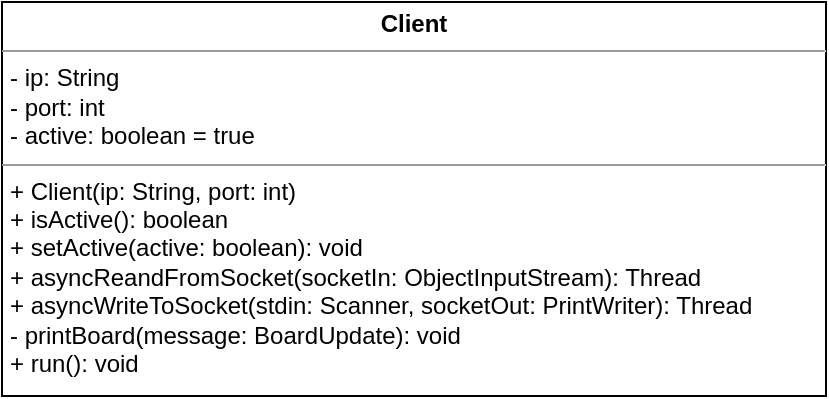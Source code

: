 <mxfile version="12.9.13" type="device"><diagram id="KhTwLkOBJKMWYJQ2fCd7" name="Pagina-1"><mxGraphModel dx="981" dy="552" grid="0" gridSize="10" guides="1" tooltips="1" connect="1" arrows="1" fold="1" page="1" pageScale="1" pageWidth="827" pageHeight="500" math="0" shadow="0"><root><mxCell id="0"/><mxCell id="1" parent="0"/><mxCell id="535tbXOoUfVskM5CmlsT-1" value="&lt;p style=&quot;margin: 0px ; margin-top: 4px ; text-align: center&quot;&gt;&lt;b&gt;Client&lt;/b&gt;&lt;/p&gt;&lt;hr size=&quot;1&quot;&gt;&lt;p style=&quot;margin: 0px ; margin-left: 4px&quot;&gt;- ip: String&lt;/p&gt;&lt;p style=&quot;margin: 0px ; margin-left: 4px&quot;&gt;- port: int&lt;/p&gt;&lt;p style=&quot;margin: 0px ; margin-left: 4px&quot;&gt;- active: boolean = true&lt;/p&gt;&lt;hr size=&quot;1&quot;&gt;&lt;p style=&quot;margin: 0px ; margin-left: 4px&quot;&gt;+ Client(ip: String, port: int)&lt;/p&gt;&lt;p style=&quot;margin: 0px ; margin-left: 4px&quot;&gt;+ isActive(): boolean&lt;/p&gt;&lt;p style=&quot;margin: 0px ; margin-left: 4px&quot;&gt;+ setActive(active: boolean): void&lt;/p&gt;&lt;p style=&quot;margin: 0px ; margin-left: 4px&quot;&gt;+ asyncReandFromSocket(socketIn: ObjectInputStream): Thread&lt;/p&gt;&lt;p style=&quot;margin: 0px ; margin-left: 4px&quot;&gt;+ asyncWriteToSocket(stdin: Scanner, socketOut: PrintWriter): Thread&lt;/p&gt;&lt;p style=&quot;margin: 0px ; margin-left: 4px&quot;&gt;- printBoard(message: BoardUpdate): void&lt;/p&gt;&lt;p style=&quot;margin: 0px ; margin-left: 4px&quot;&gt;+ run(): void&lt;/p&gt;&lt;p style=&quot;margin: 0px ; margin-left: 4px&quot;&gt;&lt;br&gt;&lt;/p&gt;&lt;p style=&quot;margin: 0px ; margin-left: 4px&quot;&gt;&lt;br&gt;&lt;/p&gt;" style="verticalAlign=top;align=left;overflow=fill;fontSize=12;fontFamily=Helvetica;html=1;" vertex="1" parent="1"><mxGeometry x="247" y="185" width="412" height="197" as="geometry"/></mxCell></root></mxGraphModel></diagram></mxfile>